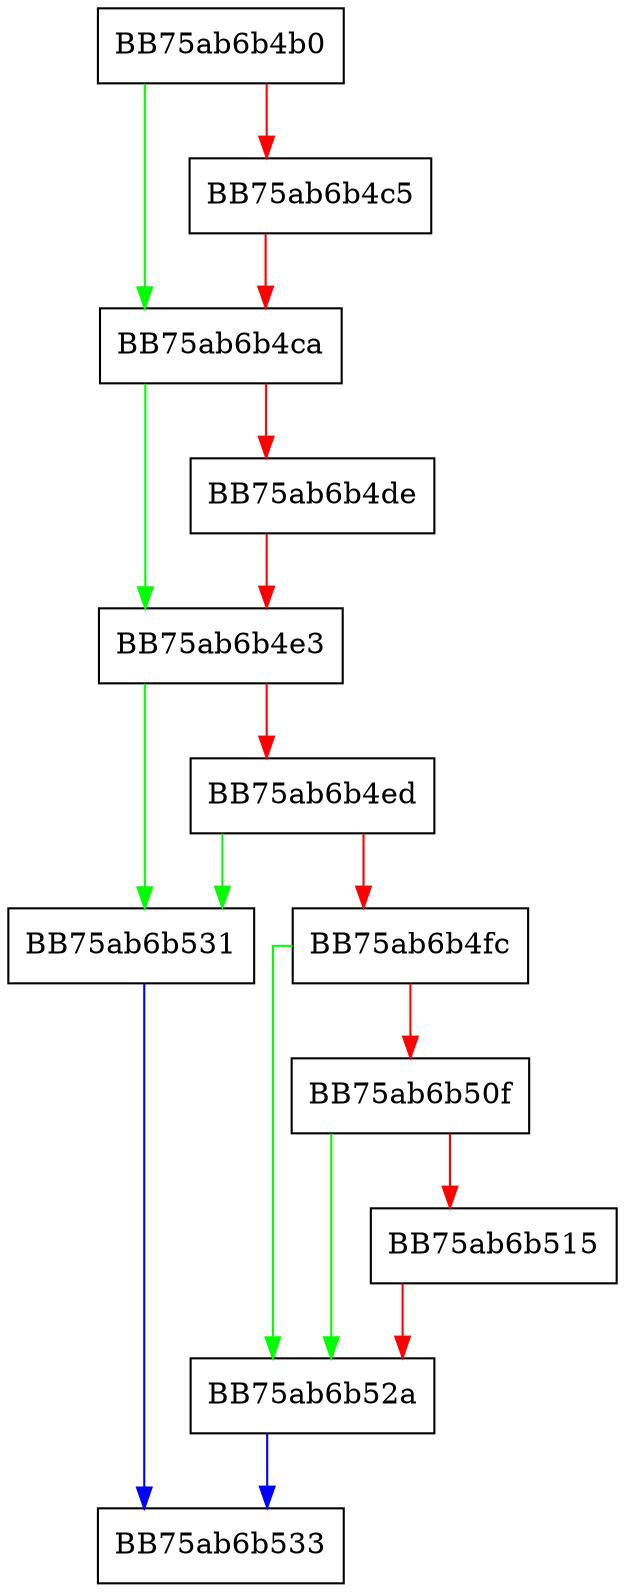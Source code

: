 digraph Merge {
  node [shape="box"];
  graph [splines=ortho];
  BB75ab6b4b0 -> BB75ab6b4ca [color="green"];
  BB75ab6b4b0 -> BB75ab6b4c5 [color="red"];
  BB75ab6b4c5 -> BB75ab6b4ca [color="red"];
  BB75ab6b4ca -> BB75ab6b4e3 [color="green"];
  BB75ab6b4ca -> BB75ab6b4de [color="red"];
  BB75ab6b4de -> BB75ab6b4e3 [color="red"];
  BB75ab6b4e3 -> BB75ab6b531 [color="green"];
  BB75ab6b4e3 -> BB75ab6b4ed [color="red"];
  BB75ab6b4ed -> BB75ab6b531 [color="green"];
  BB75ab6b4ed -> BB75ab6b4fc [color="red"];
  BB75ab6b4fc -> BB75ab6b52a [color="green"];
  BB75ab6b4fc -> BB75ab6b50f [color="red"];
  BB75ab6b50f -> BB75ab6b52a [color="green"];
  BB75ab6b50f -> BB75ab6b515 [color="red"];
  BB75ab6b515 -> BB75ab6b52a [color="red"];
  BB75ab6b52a -> BB75ab6b533 [color="blue"];
  BB75ab6b531 -> BB75ab6b533 [color="blue"];
}